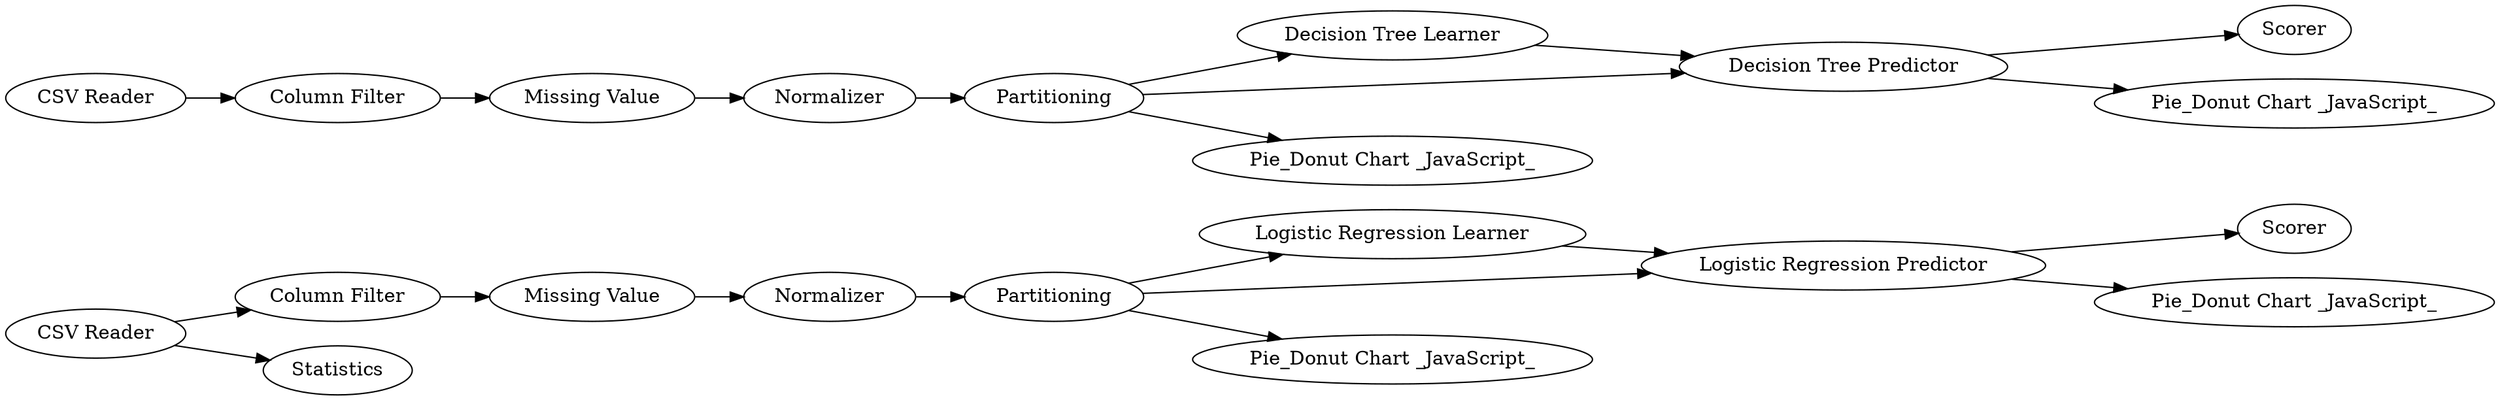 digraph {
	1 [label="CSV Reader"]
	2 [label="Column Filter"]
	3 [label="Missing Value"]
	4 [label=Normalizer]
	5 [label=Partitioning]
	6 [label="Logistic Regression Learner"]
	7 [label="Logistic Regression Predictor"]
	8 [label=Scorer]
	9 [label="Pie_Donut Chart _JavaScript_"]
	10 [label="Pie_Donut Chart _JavaScript_"]
	11 [label="CSV Reader"]
	12 [label="Column Filter"]
	13 [label="Missing Value"]
	14 [label=Normalizer]
	15 [label=Partitioning]
	16 [label="Decision Tree Learner"]
	17 [label="Decision Tree Predictor"]
	18 [label=Scorer]
	19 [label="Pie_Donut Chart _JavaScript_"]
	20 [label="Pie_Donut Chart _JavaScript_"]
	21 [label=Statistics]
	1 -> 2
	1 -> 21
	2 -> 3
	3 -> 4
	4 -> 5
	5 -> 7
	5 -> 6
	5 -> 10
	6 -> 7
	7 -> 9
	7 -> 8
	11 -> 12
	12 -> 13
	13 -> 14
	14 -> 15
	15 -> 19
	15 -> 17
	15 -> 16
	16 -> 17
	17 -> 18
	17 -> 20
	rankdir=LR
}
